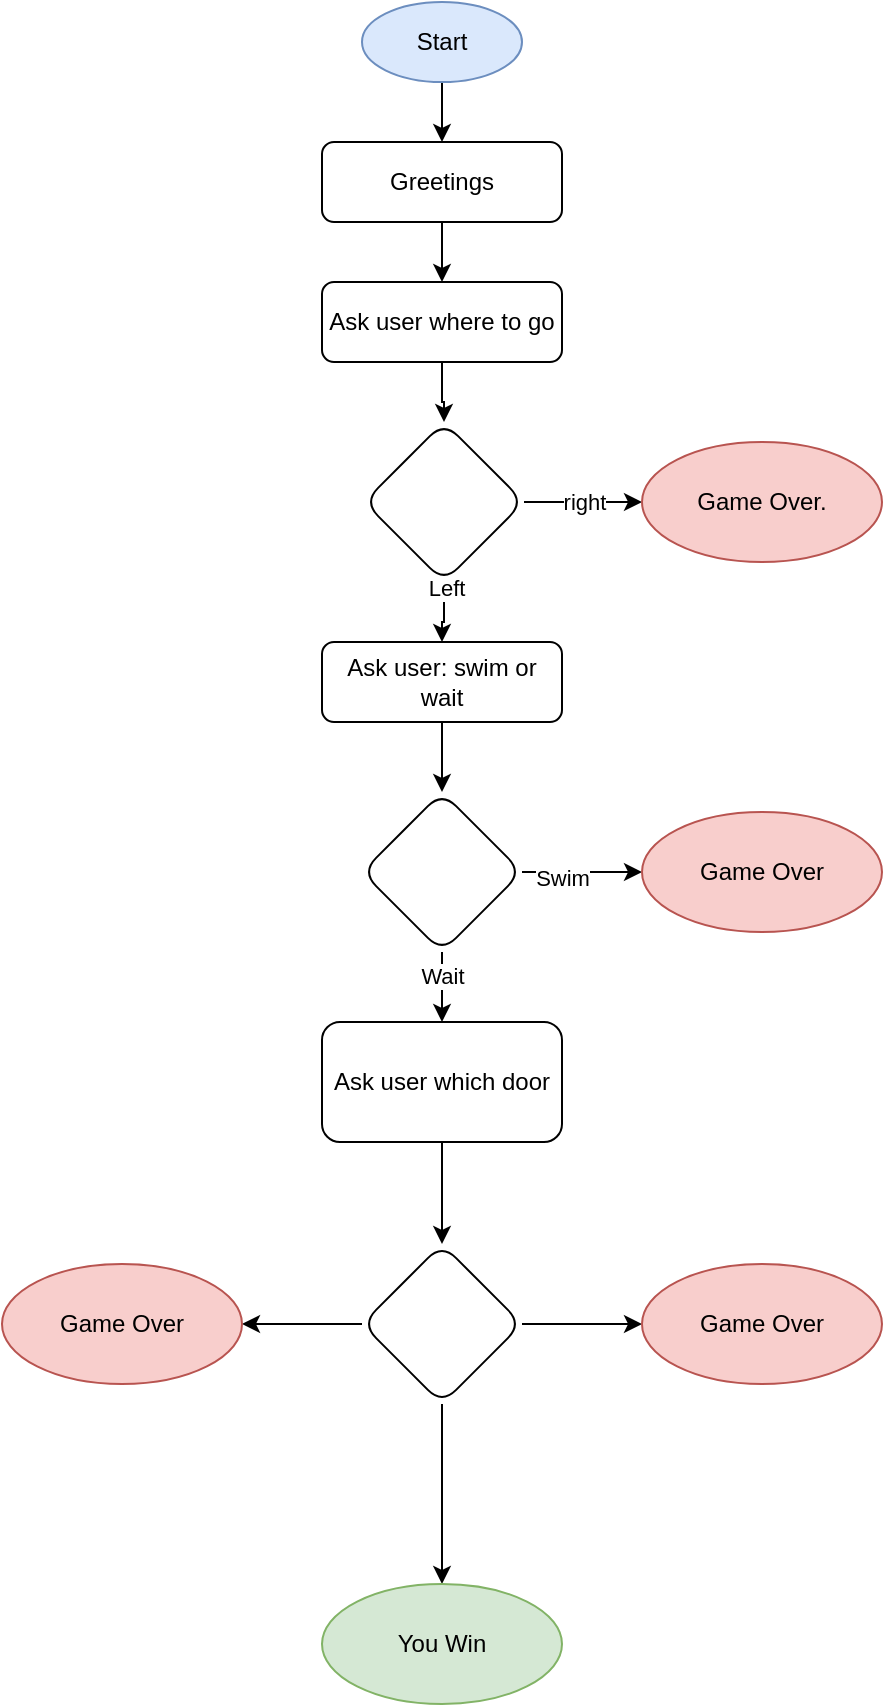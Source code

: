 <mxfile version="20.6.0" type="onedrive"><diagram id="C5RBs43oDa-KdzZeNtuy" name="Page-1"><mxGraphModel grid="0" page="1" gridSize="10" guides="1" tooltips="1" connect="1" arrows="1" fold="1" pageScale="1" pageWidth="827" pageHeight="1169" math="0" shadow="0"><root><mxCell id="WIyWlLk6GJQsqaUBKTNV-0"/><mxCell id="WIyWlLk6GJQsqaUBKTNV-1" parent="WIyWlLk6GJQsqaUBKTNV-0"/><mxCell id="JaoUHTOnAth0wJVXtkeZ-4" value="" style="edgeStyle=orthogonalEdgeStyle;rounded=0;orthogonalLoop=1;jettySize=auto;html=1;" edge="1" parent="WIyWlLk6GJQsqaUBKTNV-1" source="WIyWlLk6GJQsqaUBKTNV-3" target="JaoUHTOnAth0wJVXtkeZ-3"><mxGeometry relative="1" as="geometry"/></mxCell><mxCell id="WIyWlLk6GJQsqaUBKTNV-3" value="Greetings" style="rounded=1;whiteSpace=wrap;html=1;fontSize=12;glass=0;strokeWidth=1;shadow=0;" vertex="1" parent="WIyWlLk6GJQsqaUBKTNV-1"><mxGeometry x="274" y="72" width="120" height="40" as="geometry"/></mxCell><mxCell id="JaoUHTOnAth0wJVXtkeZ-2" value="" style="edgeStyle=orthogonalEdgeStyle;rounded=0;orthogonalLoop=1;jettySize=auto;html=1;" edge="1" parent="WIyWlLk6GJQsqaUBKTNV-1" source="JaoUHTOnAth0wJVXtkeZ-0" target="WIyWlLk6GJQsqaUBKTNV-3"><mxGeometry relative="1" as="geometry"/></mxCell><mxCell id="JaoUHTOnAth0wJVXtkeZ-0" value="Start" style="ellipse;whiteSpace=wrap;html=1;rounded=1;glass=0;strokeWidth=1;shadow=0;fillColor=#dae8fc;strokeColor=#6c8ebf;" vertex="1" parent="WIyWlLk6GJQsqaUBKTNV-1"><mxGeometry x="294" y="2" width="80" height="40" as="geometry"/></mxCell><mxCell id="JaoUHTOnAth0wJVXtkeZ-6" value="" style="edgeStyle=orthogonalEdgeStyle;rounded=0;orthogonalLoop=1;jettySize=auto;html=1;" edge="1" parent="WIyWlLk6GJQsqaUBKTNV-1" source="JaoUHTOnAth0wJVXtkeZ-3" target="JaoUHTOnAth0wJVXtkeZ-5"><mxGeometry relative="1" as="geometry"/></mxCell><mxCell id="JaoUHTOnAth0wJVXtkeZ-3" value="Ask user where to go" style="whiteSpace=wrap;html=1;rounded=1;glass=0;strokeWidth=1;shadow=0;" vertex="1" parent="WIyWlLk6GJQsqaUBKTNV-1"><mxGeometry x="274" y="142" width="120" height="40" as="geometry"/></mxCell><mxCell id="JaoUHTOnAth0wJVXtkeZ-8" value="right" style="edgeStyle=orthogonalEdgeStyle;rounded=0;orthogonalLoop=1;jettySize=auto;html=1;" edge="1" parent="WIyWlLk6GJQsqaUBKTNV-1" source="JaoUHTOnAth0wJVXtkeZ-5" target="JaoUHTOnAth0wJVXtkeZ-7"><mxGeometry relative="1" as="geometry"/></mxCell><mxCell id="JaoUHTOnAth0wJVXtkeZ-10" value="" style="edgeStyle=orthogonalEdgeStyle;rounded=0;orthogonalLoop=1;jettySize=auto;html=1;" edge="1" parent="WIyWlLk6GJQsqaUBKTNV-1" source="JaoUHTOnAth0wJVXtkeZ-5" target="JaoUHTOnAth0wJVXtkeZ-9"><mxGeometry relative="1" as="geometry"/></mxCell><mxCell id="JaoUHTOnAth0wJVXtkeZ-22" value="Left" style="edgeLabel;html=1;align=center;verticalAlign=middle;resizable=0;points=[];" connectable="0" vertex="1" parent="JaoUHTOnAth0wJVXtkeZ-10"><mxGeometry x="-0.8" y="1" relative="1" as="geometry"><mxPoint as="offset"/></mxGeometry></mxCell><mxCell id="JaoUHTOnAth0wJVXtkeZ-5" value="" style="rhombus;whiteSpace=wrap;html=1;rounded=1;glass=0;strokeWidth=1;shadow=0;" vertex="1" parent="WIyWlLk6GJQsqaUBKTNV-1"><mxGeometry x="295" y="212" width="80" height="80" as="geometry"/></mxCell><mxCell id="JaoUHTOnAth0wJVXtkeZ-7" value="Game Over." style="ellipse;whiteSpace=wrap;html=1;shadow=0;fontFamily=Helvetica;fontSize=12;align=center;strokeColor=#b85450;strokeWidth=1;fillColor=#f8cecc;" vertex="1" parent="WIyWlLk6GJQsqaUBKTNV-1"><mxGeometry x="434" y="222" width="120" height="60" as="geometry"/></mxCell><mxCell id="JaoUHTOnAth0wJVXtkeZ-16" value="" style="edgeStyle=orthogonalEdgeStyle;rounded=0;orthogonalLoop=1;jettySize=auto;html=1;" edge="1" parent="WIyWlLk6GJQsqaUBKTNV-1" source="JaoUHTOnAth0wJVXtkeZ-9" target="JaoUHTOnAth0wJVXtkeZ-15"><mxGeometry relative="1" as="geometry"/></mxCell><mxCell id="JaoUHTOnAth0wJVXtkeZ-9" value="Ask user: swim or wait" style="whiteSpace=wrap;html=1;rounded=1;glass=0;strokeWidth=1;shadow=0;" vertex="1" parent="WIyWlLk6GJQsqaUBKTNV-1"><mxGeometry x="274" y="322" width="120" height="40" as="geometry"/></mxCell><mxCell id="JaoUHTOnAth0wJVXtkeZ-18" value="" style="edgeStyle=orthogonalEdgeStyle;rounded=0;orthogonalLoop=1;jettySize=auto;html=1;" edge="1" parent="WIyWlLk6GJQsqaUBKTNV-1" source="JaoUHTOnAth0wJVXtkeZ-15" target="JaoUHTOnAth0wJVXtkeZ-17"><mxGeometry relative="1" as="geometry"/></mxCell><mxCell id="JaoUHTOnAth0wJVXtkeZ-19" value="Swim" style="edgeLabel;html=1;align=center;verticalAlign=middle;resizable=0;points=[];" connectable="0" vertex="1" parent="JaoUHTOnAth0wJVXtkeZ-18"><mxGeometry x="-0.333" y="-3" relative="1" as="geometry"><mxPoint as="offset"/></mxGeometry></mxCell><mxCell id="JaoUHTOnAth0wJVXtkeZ-21" value="" style="edgeStyle=orthogonalEdgeStyle;rounded=0;orthogonalLoop=1;jettySize=auto;html=1;" edge="1" parent="WIyWlLk6GJQsqaUBKTNV-1" source="JaoUHTOnAth0wJVXtkeZ-15" target="JaoUHTOnAth0wJVXtkeZ-20"><mxGeometry relative="1" as="geometry"/></mxCell><mxCell id="JaoUHTOnAth0wJVXtkeZ-23" value="Wait" style="edgeLabel;html=1;align=center;verticalAlign=middle;resizable=0;points=[];" connectable="0" vertex="1" parent="JaoUHTOnAth0wJVXtkeZ-21"><mxGeometry x="-0.467" relative="1" as="geometry"><mxPoint as="offset"/></mxGeometry></mxCell><mxCell id="JaoUHTOnAth0wJVXtkeZ-15" value="" style="rhombus;whiteSpace=wrap;html=1;rounded=1;glass=0;strokeWidth=1;shadow=0;" vertex="1" parent="WIyWlLk6GJQsqaUBKTNV-1"><mxGeometry x="294" y="397" width="80" height="80" as="geometry"/></mxCell><mxCell id="JaoUHTOnAth0wJVXtkeZ-17" value="Game Over" style="ellipse;whiteSpace=wrap;html=1;shadow=0;fontFamily=Helvetica;fontSize=12;align=center;strokeColor=#b85450;strokeWidth=1;fillColor=#f8cecc;" vertex="1" parent="WIyWlLk6GJQsqaUBKTNV-1"><mxGeometry x="434" y="407" width="120" height="60" as="geometry"/></mxCell><mxCell id="JaoUHTOnAth0wJVXtkeZ-25" value="" style="edgeStyle=orthogonalEdgeStyle;rounded=0;orthogonalLoop=1;jettySize=auto;html=1;" edge="1" parent="WIyWlLk6GJQsqaUBKTNV-1" source="JaoUHTOnAth0wJVXtkeZ-20" target="JaoUHTOnAth0wJVXtkeZ-24"><mxGeometry relative="1" as="geometry"/></mxCell><mxCell id="JaoUHTOnAth0wJVXtkeZ-20" value="Ask user which door" style="whiteSpace=wrap;html=1;rounded=1;glass=0;strokeWidth=1;shadow=0;" vertex="1" parent="WIyWlLk6GJQsqaUBKTNV-1"><mxGeometry x="274" y="512" width="120" height="60" as="geometry"/></mxCell><mxCell id="JaoUHTOnAth0wJVXtkeZ-27" value="" style="edgeStyle=orthogonalEdgeStyle;rounded=0;orthogonalLoop=1;jettySize=auto;html=1;" edge="1" parent="WIyWlLk6GJQsqaUBKTNV-1" source="JaoUHTOnAth0wJVXtkeZ-24" target="JaoUHTOnAth0wJVXtkeZ-26"><mxGeometry relative="1" as="geometry"/></mxCell><mxCell id="JaoUHTOnAth0wJVXtkeZ-29" value="" style="edgeStyle=orthogonalEdgeStyle;rounded=0;orthogonalLoop=1;jettySize=auto;html=1;" edge="1" parent="WIyWlLk6GJQsqaUBKTNV-1" source="JaoUHTOnAth0wJVXtkeZ-24" target="JaoUHTOnAth0wJVXtkeZ-28"><mxGeometry relative="1" as="geometry"/></mxCell><mxCell id="JaoUHTOnAth0wJVXtkeZ-31" value="" style="edgeStyle=orthogonalEdgeStyle;rounded=0;orthogonalLoop=1;jettySize=auto;html=1;" edge="1" parent="WIyWlLk6GJQsqaUBKTNV-1" source="JaoUHTOnAth0wJVXtkeZ-24" target="JaoUHTOnAth0wJVXtkeZ-30"><mxGeometry relative="1" as="geometry"/></mxCell><mxCell id="JaoUHTOnAth0wJVXtkeZ-24" value="" style="rhombus;whiteSpace=wrap;html=1;rounded=1;glass=0;strokeWidth=1;shadow=0;" vertex="1" parent="WIyWlLk6GJQsqaUBKTNV-1"><mxGeometry x="294" y="623" width="80" height="80" as="geometry"/></mxCell><mxCell id="JaoUHTOnAth0wJVXtkeZ-26" value="Game Over" style="ellipse;whiteSpace=wrap;html=1;shadow=0;fontFamily=Helvetica;fontSize=12;align=center;strokeColor=#b85450;strokeWidth=1;fillColor=#f8cecc;" vertex="1" parent="WIyWlLk6GJQsqaUBKTNV-1"><mxGeometry x="434" y="633" width="120" height="60" as="geometry"/></mxCell><mxCell id="JaoUHTOnAth0wJVXtkeZ-28" value="Game Over" style="ellipse;whiteSpace=wrap;html=1;shadow=0;fontFamily=Helvetica;fontSize=12;align=center;strokeColor=#b85450;strokeWidth=1;fillColor=#f8cecc;" vertex="1" parent="WIyWlLk6GJQsqaUBKTNV-1"><mxGeometry x="114" y="633" width="120" height="60" as="geometry"/></mxCell><mxCell id="JaoUHTOnAth0wJVXtkeZ-30" value="You Win" style="ellipse;whiteSpace=wrap;html=1;shadow=0;fontFamily=Helvetica;fontSize=12;align=center;strokeColor=#82b366;strokeWidth=1;fillColor=#d5e8d4;" vertex="1" parent="WIyWlLk6GJQsqaUBKTNV-1"><mxGeometry x="274" y="793" width="120" height="60" as="geometry"/></mxCell></root></mxGraphModel></diagram></mxfile>